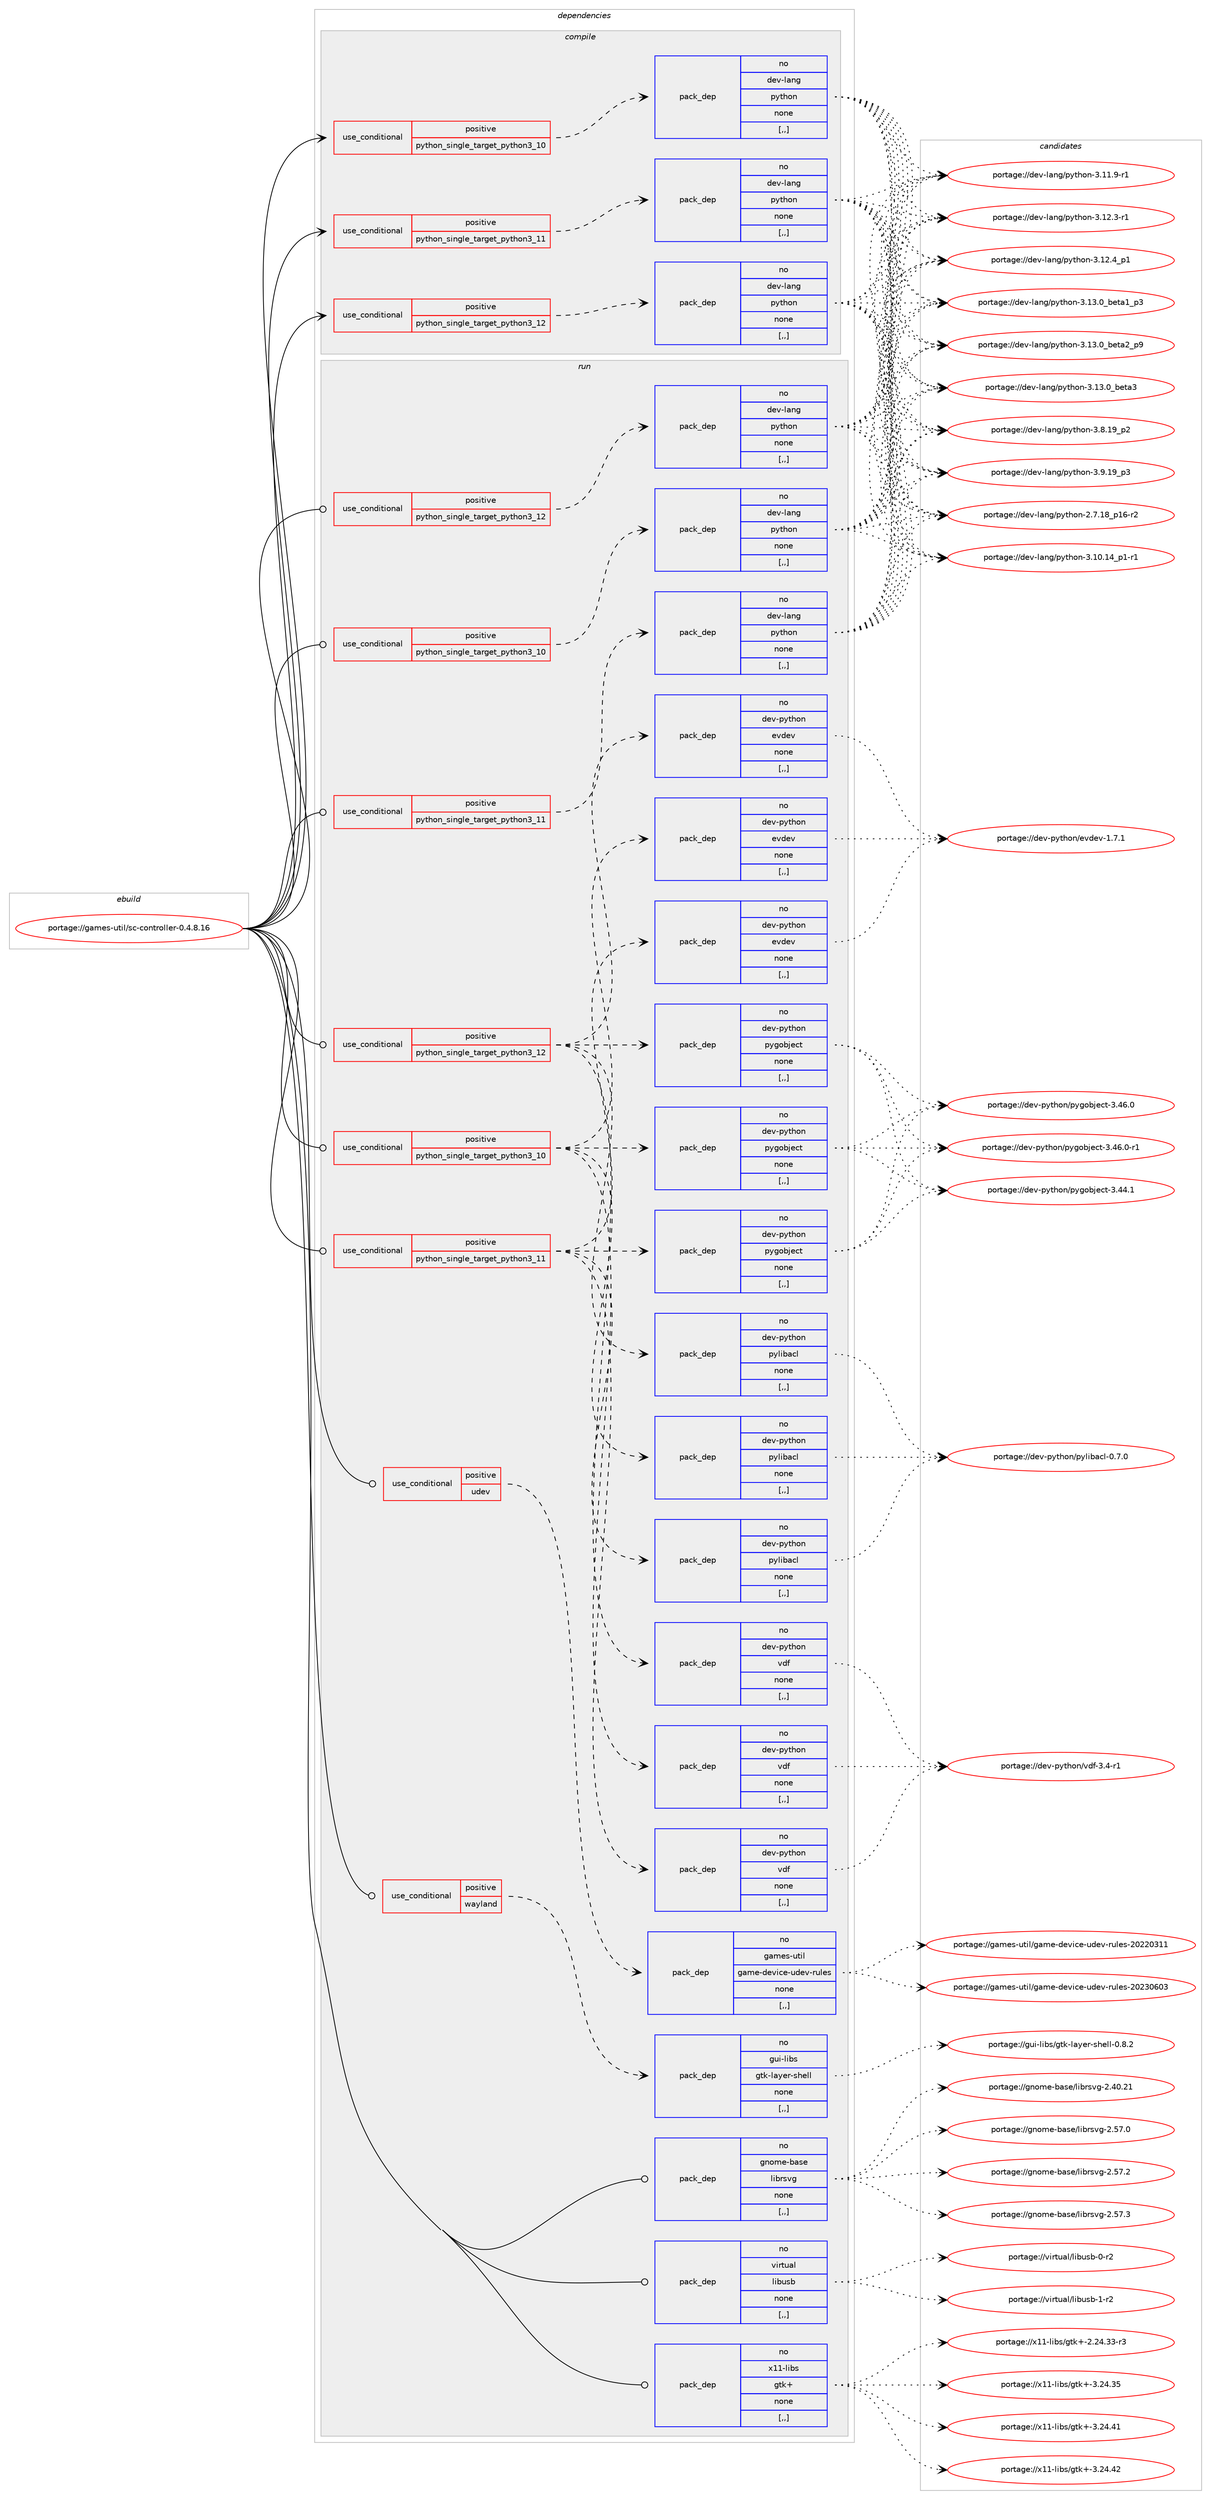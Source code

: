 digraph prolog {

# *************
# Graph options
# *************

newrank=true;
concentrate=true;
compound=true;
graph [rankdir=LR,fontname=Helvetica,fontsize=10,ranksep=1.5];#, ranksep=2.5, nodesep=0.2];
edge  [arrowhead=vee];
node  [fontname=Helvetica,fontsize=10];

# **********
# The ebuild
# **********

subgraph cluster_leftcol {
color=gray;
rank=same;
label=<<i>ebuild</i>>;
id [label="portage://games-util/sc-controller-0.4.8.16", color=red, width=4, href="../games-util/sc-controller-0.4.8.16.svg"];
}

# ****************
# The dependencies
# ****************

subgraph cluster_midcol {
color=gray;
label=<<i>dependencies</i>>;
subgraph cluster_compile {
fillcolor="#eeeeee";
style=filled;
label=<<i>compile</i>>;
subgraph cond63595 {
dependency231580 [label=<<TABLE BORDER="0" CELLBORDER="1" CELLSPACING="0" CELLPADDING="4"><TR><TD ROWSPAN="3" CELLPADDING="10">use_conditional</TD></TR><TR><TD>positive</TD></TR><TR><TD>python_single_target_python3_10</TD></TR></TABLE>>, shape=none, color=red];
subgraph pack166473 {
dependency231581 [label=<<TABLE BORDER="0" CELLBORDER="1" CELLSPACING="0" CELLPADDING="4" WIDTH="220"><TR><TD ROWSPAN="6" CELLPADDING="30">pack_dep</TD></TR><TR><TD WIDTH="110">no</TD></TR><TR><TD>dev-lang</TD></TR><TR><TD>python</TD></TR><TR><TD>none</TD></TR><TR><TD>[,,]</TD></TR></TABLE>>, shape=none, color=blue];
}
dependency231580:e -> dependency231581:w [weight=20,style="dashed",arrowhead="vee"];
}
id:e -> dependency231580:w [weight=20,style="solid",arrowhead="vee"];
subgraph cond63596 {
dependency231582 [label=<<TABLE BORDER="0" CELLBORDER="1" CELLSPACING="0" CELLPADDING="4"><TR><TD ROWSPAN="3" CELLPADDING="10">use_conditional</TD></TR><TR><TD>positive</TD></TR><TR><TD>python_single_target_python3_11</TD></TR></TABLE>>, shape=none, color=red];
subgraph pack166474 {
dependency231583 [label=<<TABLE BORDER="0" CELLBORDER="1" CELLSPACING="0" CELLPADDING="4" WIDTH="220"><TR><TD ROWSPAN="6" CELLPADDING="30">pack_dep</TD></TR><TR><TD WIDTH="110">no</TD></TR><TR><TD>dev-lang</TD></TR><TR><TD>python</TD></TR><TR><TD>none</TD></TR><TR><TD>[,,]</TD></TR></TABLE>>, shape=none, color=blue];
}
dependency231582:e -> dependency231583:w [weight=20,style="dashed",arrowhead="vee"];
}
id:e -> dependency231582:w [weight=20,style="solid",arrowhead="vee"];
subgraph cond63597 {
dependency231584 [label=<<TABLE BORDER="0" CELLBORDER="1" CELLSPACING="0" CELLPADDING="4"><TR><TD ROWSPAN="3" CELLPADDING="10">use_conditional</TD></TR><TR><TD>positive</TD></TR><TR><TD>python_single_target_python3_12</TD></TR></TABLE>>, shape=none, color=red];
subgraph pack166475 {
dependency231585 [label=<<TABLE BORDER="0" CELLBORDER="1" CELLSPACING="0" CELLPADDING="4" WIDTH="220"><TR><TD ROWSPAN="6" CELLPADDING="30">pack_dep</TD></TR><TR><TD WIDTH="110">no</TD></TR><TR><TD>dev-lang</TD></TR><TR><TD>python</TD></TR><TR><TD>none</TD></TR><TR><TD>[,,]</TD></TR></TABLE>>, shape=none, color=blue];
}
dependency231584:e -> dependency231585:w [weight=20,style="dashed",arrowhead="vee"];
}
id:e -> dependency231584:w [weight=20,style="solid",arrowhead="vee"];
}
subgraph cluster_compileandrun {
fillcolor="#eeeeee";
style=filled;
label=<<i>compile and run</i>>;
}
subgraph cluster_run {
fillcolor="#eeeeee";
style=filled;
label=<<i>run</i>>;
subgraph cond63598 {
dependency231586 [label=<<TABLE BORDER="0" CELLBORDER="1" CELLSPACING="0" CELLPADDING="4"><TR><TD ROWSPAN="3" CELLPADDING="10">use_conditional</TD></TR><TR><TD>positive</TD></TR><TR><TD>python_single_target_python3_10</TD></TR></TABLE>>, shape=none, color=red];
subgraph pack166476 {
dependency231587 [label=<<TABLE BORDER="0" CELLBORDER="1" CELLSPACING="0" CELLPADDING="4" WIDTH="220"><TR><TD ROWSPAN="6" CELLPADDING="30">pack_dep</TD></TR><TR><TD WIDTH="110">no</TD></TR><TR><TD>dev-lang</TD></TR><TR><TD>python</TD></TR><TR><TD>none</TD></TR><TR><TD>[,,]</TD></TR></TABLE>>, shape=none, color=blue];
}
dependency231586:e -> dependency231587:w [weight=20,style="dashed",arrowhead="vee"];
}
id:e -> dependency231586:w [weight=20,style="solid",arrowhead="odot"];
subgraph cond63599 {
dependency231588 [label=<<TABLE BORDER="0" CELLBORDER="1" CELLSPACING="0" CELLPADDING="4"><TR><TD ROWSPAN="3" CELLPADDING="10">use_conditional</TD></TR><TR><TD>positive</TD></TR><TR><TD>python_single_target_python3_10</TD></TR></TABLE>>, shape=none, color=red];
subgraph pack166477 {
dependency231589 [label=<<TABLE BORDER="0" CELLBORDER="1" CELLSPACING="0" CELLPADDING="4" WIDTH="220"><TR><TD ROWSPAN="6" CELLPADDING="30">pack_dep</TD></TR><TR><TD WIDTH="110">no</TD></TR><TR><TD>dev-python</TD></TR><TR><TD>evdev</TD></TR><TR><TD>none</TD></TR><TR><TD>[,,]</TD></TR></TABLE>>, shape=none, color=blue];
}
dependency231588:e -> dependency231589:w [weight=20,style="dashed",arrowhead="vee"];
subgraph pack166478 {
dependency231590 [label=<<TABLE BORDER="0" CELLBORDER="1" CELLSPACING="0" CELLPADDING="4" WIDTH="220"><TR><TD ROWSPAN="6" CELLPADDING="30">pack_dep</TD></TR><TR><TD WIDTH="110">no</TD></TR><TR><TD>dev-python</TD></TR><TR><TD>pygobject</TD></TR><TR><TD>none</TD></TR><TR><TD>[,,]</TD></TR></TABLE>>, shape=none, color=blue];
}
dependency231588:e -> dependency231590:w [weight=20,style="dashed",arrowhead="vee"];
subgraph pack166479 {
dependency231591 [label=<<TABLE BORDER="0" CELLBORDER="1" CELLSPACING="0" CELLPADDING="4" WIDTH="220"><TR><TD ROWSPAN="6" CELLPADDING="30">pack_dep</TD></TR><TR><TD WIDTH="110">no</TD></TR><TR><TD>dev-python</TD></TR><TR><TD>pylibacl</TD></TR><TR><TD>none</TD></TR><TR><TD>[,,]</TD></TR></TABLE>>, shape=none, color=blue];
}
dependency231588:e -> dependency231591:w [weight=20,style="dashed",arrowhead="vee"];
subgraph pack166480 {
dependency231592 [label=<<TABLE BORDER="0" CELLBORDER="1" CELLSPACING="0" CELLPADDING="4" WIDTH="220"><TR><TD ROWSPAN="6" CELLPADDING="30">pack_dep</TD></TR><TR><TD WIDTH="110">no</TD></TR><TR><TD>dev-python</TD></TR><TR><TD>vdf</TD></TR><TR><TD>none</TD></TR><TR><TD>[,,]</TD></TR></TABLE>>, shape=none, color=blue];
}
dependency231588:e -> dependency231592:w [weight=20,style="dashed",arrowhead="vee"];
}
id:e -> dependency231588:w [weight=20,style="solid",arrowhead="odot"];
subgraph cond63600 {
dependency231593 [label=<<TABLE BORDER="0" CELLBORDER="1" CELLSPACING="0" CELLPADDING="4"><TR><TD ROWSPAN="3" CELLPADDING="10">use_conditional</TD></TR><TR><TD>positive</TD></TR><TR><TD>python_single_target_python3_11</TD></TR></TABLE>>, shape=none, color=red];
subgraph pack166481 {
dependency231594 [label=<<TABLE BORDER="0" CELLBORDER="1" CELLSPACING="0" CELLPADDING="4" WIDTH="220"><TR><TD ROWSPAN="6" CELLPADDING="30">pack_dep</TD></TR><TR><TD WIDTH="110">no</TD></TR><TR><TD>dev-lang</TD></TR><TR><TD>python</TD></TR><TR><TD>none</TD></TR><TR><TD>[,,]</TD></TR></TABLE>>, shape=none, color=blue];
}
dependency231593:e -> dependency231594:w [weight=20,style="dashed",arrowhead="vee"];
}
id:e -> dependency231593:w [weight=20,style="solid",arrowhead="odot"];
subgraph cond63601 {
dependency231595 [label=<<TABLE BORDER="0" CELLBORDER="1" CELLSPACING="0" CELLPADDING="4"><TR><TD ROWSPAN="3" CELLPADDING="10">use_conditional</TD></TR><TR><TD>positive</TD></TR><TR><TD>python_single_target_python3_11</TD></TR></TABLE>>, shape=none, color=red];
subgraph pack166482 {
dependency231596 [label=<<TABLE BORDER="0" CELLBORDER="1" CELLSPACING="0" CELLPADDING="4" WIDTH="220"><TR><TD ROWSPAN="6" CELLPADDING="30">pack_dep</TD></TR><TR><TD WIDTH="110">no</TD></TR><TR><TD>dev-python</TD></TR><TR><TD>evdev</TD></TR><TR><TD>none</TD></TR><TR><TD>[,,]</TD></TR></TABLE>>, shape=none, color=blue];
}
dependency231595:e -> dependency231596:w [weight=20,style="dashed",arrowhead="vee"];
subgraph pack166483 {
dependency231597 [label=<<TABLE BORDER="0" CELLBORDER="1" CELLSPACING="0" CELLPADDING="4" WIDTH="220"><TR><TD ROWSPAN="6" CELLPADDING="30">pack_dep</TD></TR><TR><TD WIDTH="110">no</TD></TR><TR><TD>dev-python</TD></TR><TR><TD>pygobject</TD></TR><TR><TD>none</TD></TR><TR><TD>[,,]</TD></TR></TABLE>>, shape=none, color=blue];
}
dependency231595:e -> dependency231597:w [weight=20,style="dashed",arrowhead="vee"];
subgraph pack166484 {
dependency231598 [label=<<TABLE BORDER="0" CELLBORDER="1" CELLSPACING="0" CELLPADDING="4" WIDTH="220"><TR><TD ROWSPAN="6" CELLPADDING="30">pack_dep</TD></TR><TR><TD WIDTH="110">no</TD></TR><TR><TD>dev-python</TD></TR><TR><TD>pylibacl</TD></TR><TR><TD>none</TD></TR><TR><TD>[,,]</TD></TR></TABLE>>, shape=none, color=blue];
}
dependency231595:e -> dependency231598:w [weight=20,style="dashed",arrowhead="vee"];
subgraph pack166485 {
dependency231599 [label=<<TABLE BORDER="0" CELLBORDER="1" CELLSPACING="0" CELLPADDING="4" WIDTH="220"><TR><TD ROWSPAN="6" CELLPADDING="30">pack_dep</TD></TR><TR><TD WIDTH="110">no</TD></TR><TR><TD>dev-python</TD></TR><TR><TD>vdf</TD></TR><TR><TD>none</TD></TR><TR><TD>[,,]</TD></TR></TABLE>>, shape=none, color=blue];
}
dependency231595:e -> dependency231599:w [weight=20,style="dashed",arrowhead="vee"];
}
id:e -> dependency231595:w [weight=20,style="solid",arrowhead="odot"];
subgraph cond63602 {
dependency231600 [label=<<TABLE BORDER="0" CELLBORDER="1" CELLSPACING="0" CELLPADDING="4"><TR><TD ROWSPAN="3" CELLPADDING="10">use_conditional</TD></TR><TR><TD>positive</TD></TR><TR><TD>python_single_target_python3_12</TD></TR></TABLE>>, shape=none, color=red];
subgraph pack166486 {
dependency231601 [label=<<TABLE BORDER="0" CELLBORDER="1" CELLSPACING="0" CELLPADDING="4" WIDTH="220"><TR><TD ROWSPAN="6" CELLPADDING="30">pack_dep</TD></TR><TR><TD WIDTH="110">no</TD></TR><TR><TD>dev-lang</TD></TR><TR><TD>python</TD></TR><TR><TD>none</TD></TR><TR><TD>[,,]</TD></TR></TABLE>>, shape=none, color=blue];
}
dependency231600:e -> dependency231601:w [weight=20,style="dashed",arrowhead="vee"];
}
id:e -> dependency231600:w [weight=20,style="solid",arrowhead="odot"];
subgraph cond63603 {
dependency231602 [label=<<TABLE BORDER="0" CELLBORDER="1" CELLSPACING="0" CELLPADDING="4"><TR><TD ROWSPAN="3" CELLPADDING="10">use_conditional</TD></TR><TR><TD>positive</TD></TR><TR><TD>python_single_target_python3_12</TD></TR></TABLE>>, shape=none, color=red];
subgraph pack166487 {
dependency231603 [label=<<TABLE BORDER="0" CELLBORDER="1" CELLSPACING="0" CELLPADDING="4" WIDTH="220"><TR><TD ROWSPAN="6" CELLPADDING="30">pack_dep</TD></TR><TR><TD WIDTH="110">no</TD></TR><TR><TD>dev-python</TD></TR><TR><TD>evdev</TD></TR><TR><TD>none</TD></TR><TR><TD>[,,]</TD></TR></TABLE>>, shape=none, color=blue];
}
dependency231602:e -> dependency231603:w [weight=20,style="dashed",arrowhead="vee"];
subgraph pack166488 {
dependency231604 [label=<<TABLE BORDER="0" CELLBORDER="1" CELLSPACING="0" CELLPADDING="4" WIDTH="220"><TR><TD ROWSPAN="6" CELLPADDING="30">pack_dep</TD></TR><TR><TD WIDTH="110">no</TD></TR><TR><TD>dev-python</TD></TR><TR><TD>pygobject</TD></TR><TR><TD>none</TD></TR><TR><TD>[,,]</TD></TR></TABLE>>, shape=none, color=blue];
}
dependency231602:e -> dependency231604:w [weight=20,style="dashed",arrowhead="vee"];
subgraph pack166489 {
dependency231605 [label=<<TABLE BORDER="0" CELLBORDER="1" CELLSPACING="0" CELLPADDING="4" WIDTH="220"><TR><TD ROWSPAN="6" CELLPADDING="30">pack_dep</TD></TR><TR><TD WIDTH="110">no</TD></TR><TR><TD>dev-python</TD></TR><TR><TD>pylibacl</TD></TR><TR><TD>none</TD></TR><TR><TD>[,,]</TD></TR></TABLE>>, shape=none, color=blue];
}
dependency231602:e -> dependency231605:w [weight=20,style="dashed",arrowhead="vee"];
subgraph pack166490 {
dependency231606 [label=<<TABLE BORDER="0" CELLBORDER="1" CELLSPACING="0" CELLPADDING="4" WIDTH="220"><TR><TD ROWSPAN="6" CELLPADDING="30">pack_dep</TD></TR><TR><TD WIDTH="110">no</TD></TR><TR><TD>dev-python</TD></TR><TR><TD>vdf</TD></TR><TR><TD>none</TD></TR><TR><TD>[,,]</TD></TR></TABLE>>, shape=none, color=blue];
}
dependency231602:e -> dependency231606:w [weight=20,style="dashed",arrowhead="vee"];
}
id:e -> dependency231602:w [weight=20,style="solid",arrowhead="odot"];
subgraph cond63604 {
dependency231607 [label=<<TABLE BORDER="0" CELLBORDER="1" CELLSPACING="0" CELLPADDING="4"><TR><TD ROWSPAN="3" CELLPADDING="10">use_conditional</TD></TR><TR><TD>positive</TD></TR><TR><TD>udev</TD></TR></TABLE>>, shape=none, color=red];
subgraph pack166491 {
dependency231608 [label=<<TABLE BORDER="0" CELLBORDER="1" CELLSPACING="0" CELLPADDING="4" WIDTH="220"><TR><TD ROWSPAN="6" CELLPADDING="30">pack_dep</TD></TR><TR><TD WIDTH="110">no</TD></TR><TR><TD>games-util</TD></TR><TR><TD>game-device-udev-rules</TD></TR><TR><TD>none</TD></TR><TR><TD>[,,]</TD></TR></TABLE>>, shape=none, color=blue];
}
dependency231607:e -> dependency231608:w [weight=20,style="dashed",arrowhead="vee"];
}
id:e -> dependency231607:w [weight=20,style="solid",arrowhead="odot"];
subgraph cond63605 {
dependency231609 [label=<<TABLE BORDER="0" CELLBORDER="1" CELLSPACING="0" CELLPADDING="4"><TR><TD ROWSPAN="3" CELLPADDING="10">use_conditional</TD></TR><TR><TD>positive</TD></TR><TR><TD>wayland</TD></TR></TABLE>>, shape=none, color=red];
subgraph pack166492 {
dependency231610 [label=<<TABLE BORDER="0" CELLBORDER="1" CELLSPACING="0" CELLPADDING="4" WIDTH="220"><TR><TD ROWSPAN="6" CELLPADDING="30">pack_dep</TD></TR><TR><TD WIDTH="110">no</TD></TR><TR><TD>gui-libs</TD></TR><TR><TD>gtk-layer-shell</TD></TR><TR><TD>none</TD></TR><TR><TD>[,,]</TD></TR></TABLE>>, shape=none, color=blue];
}
dependency231609:e -> dependency231610:w [weight=20,style="dashed",arrowhead="vee"];
}
id:e -> dependency231609:w [weight=20,style="solid",arrowhead="odot"];
subgraph pack166493 {
dependency231611 [label=<<TABLE BORDER="0" CELLBORDER="1" CELLSPACING="0" CELLPADDING="4" WIDTH="220"><TR><TD ROWSPAN="6" CELLPADDING="30">pack_dep</TD></TR><TR><TD WIDTH="110">no</TD></TR><TR><TD>gnome-base</TD></TR><TR><TD>librsvg</TD></TR><TR><TD>none</TD></TR><TR><TD>[,,]</TD></TR></TABLE>>, shape=none, color=blue];
}
id:e -> dependency231611:w [weight=20,style="solid",arrowhead="odot"];
subgraph pack166494 {
dependency231612 [label=<<TABLE BORDER="0" CELLBORDER="1" CELLSPACING="0" CELLPADDING="4" WIDTH="220"><TR><TD ROWSPAN="6" CELLPADDING="30">pack_dep</TD></TR><TR><TD WIDTH="110">no</TD></TR><TR><TD>virtual</TD></TR><TR><TD>libusb</TD></TR><TR><TD>none</TD></TR><TR><TD>[,,]</TD></TR></TABLE>>, shape=none, color=blue];
}
id:e -> dependency231612:w [weight=20,style="solid",arrowhead="odot"];
subgraph pack166495 {
dependency231613 [label=<<TABLE BORDER="0" CELLBORDER="1" CELLSPACING="0" CELLPADDING="4" WIDTH="220"><TR><TD ROWSPAN="6" CELLPADDING="30">pack_dep</TD></TR><TR><TD WIDTH="110">no</TD></TR><TR><TD>x11-libs</TD></TR><TR><TD>gtk+</TD></TR><TR><TD>none</TD></TR><TR><TD>[,,]</TD></TR></TABLE>>, shape=none, color=blue];
}
id:e -> dependency231613:w [weight=20,style="solid",arrowhead="odot"];
}
}

# **************
# The candidates
# **************

subgraph cluster_choices {
rank=same;
color=gray;
label=<<i>candidates</i>>;

subgraph choice166473 {
color=black;
nodesep=1;
choice100101118451089711010347112121116104111110455046554649569511249544511450 [label="portage://dev-lang/python-2.7.18_p16-r2", color=red, width=4,href="../dev-lang/python-2.7.18_p16-r2.svg"];
choice100101118451089711010347112121116104111110455146494846495295112494511449 [label="portage://dev-lang/python-3.10.14_p1-r1", color=red, width=4,href="../dev-lang/python-3.10.14_p1-r1.svg"];
choice100101118451089711010347112121116104111110455146494946574511449 [label="portage://dev-lang/python-3.11.9-r1", color=red, width=4,href="../dev-lang/python-3.11.9-r1.svg"];
choice100101118451089711010347112121116104111110455146495046514511449 [label="portage://dev-lang/python-3.12.3-r1", color=red, width=4,href="../dev-lang/python-3.12.3-r1.svg"];
choice100101118451089711010347112121116104111110455146495046529511249 [label="portage://dev-lang/python-3.12.4_p1", color=red, width=4,href="../dev-lang/python-3.12.4_p1.svg"];
choice10010111845108971101034711212111610411111045514649514648959810111697499511251 [label="portage://dev-lang/python-3.13.0_beta1_p3", color=red, width=4,href="../dev-lang/python-3.13.0_beta1_p3.svg"];
choice10010111845108971101034711212111610411111045514649514648959810111697509511257 [label="portage://dev-lang/python-3.13.0_beta2_p9", color=red, width=4,href="../dev-lang/python-3.13.0_beta2_p9.svg"];
choice1001011184510897110103471121211161041111104551464951464895981011169751 [label="portage://dev-lang/python-3.13.0_beta3", color=red, width=4,href="../dev-lang/python-3.13.0_beta3.svg"];
choice100101118451089711010347112121116104111110455146564649579511250 [label="portage://dev-lang/python-3.8.19_p2", color=red, width=4,href="../dev-lang/python-3.8.19_p2.svg"];
choice100101118451089711010347112121116104111110455146574649579511251 [label="portage://dev-lang/python-3.9.19_p3", color=red, width=4,href="../dev-lang/python-3.9.19_p3.svg"];
dependency231581:e -> choice100101118451089711010347112121116104111110455046554649569511249544511450:w [style=dotted,weight="100"];
dependency231581:e -> choice100101118451089711010347112121116104111110455146494846495295112494511449:w [style=dotted,weight="100"];
dependency231581:e -> choice100101118451089711010347112121116104111110455146494946574511449:w [style=dotted,weight="100"];
dependency231581:e -> choice100101118451089711010347112121116104111110455146495046514511449:w [style=dotted,weight="100"];
dependency231581:e -> choice100101118451089711010347112121116104111110455146495046529511249:w [style=dotted,weight="100"];
dependency231581:e -> choice10010111845108971101034711212111610411111045514649514648959810111697499511251:w [style=dotted,weight="100"];
dependency231581:e -> choice10010111845108971101034711212111610411111045514649514648959810111697509511257:w [style=dotted,weight="100"];
dependency231581:e -> choice1001011184510897110103471121211161041111104551464951464895981011169751:w [style=dotted,weight="100"];
dependency231581:e -> choice100101118451089711010347112121116104111110455146564649579511250:w [style=dotted,weight="100"];
dependency231581:e -> choice100101118451089711010347112121116104111110455146574649579511251:w [style=dotted,weight="100"];
}
subgraph choice166474 {
color=black;
nodesep=1;
choice100101118451089711010347112121116104111110455046554649569511249544511450 [label="portage://dev-lang/python-2.7.18_p16-r2", color=red, width=4,href="../dev-lang/python-2.7.18_p16-r2.svg"];
choice100101118451089711010347112121116104111110455146494846495295112494511449 [label="portage://dev-lang/python-3.10.14_p1-r1", color=red, width=4,href="../dev-lang/python-3.10.14_p1-r1.svg"];
choice100101118451089711010347112121116104111110455146494946574511449 [label="portage://dev-lang/python-3.11.9-r1", color=red, width=4,href="../dev-lang/python-3.11.9-r1.svg"];
choice100101118451089711010347112121116104111110455146495046514511449 [label="portage://dev-lang/python-3.12.3-r1", color=red, width=4,href="../dev-lang/python-3.12.3-r1.svg"];
choice100101118451089711010347112121116104111110455146495046529511249 [label="portage://dev-lang/python-3.12.4_p1", color=red, width=4,href="../dev-lang/python-3.12.4_p1.svg"];
choice10010111845108971101034711212111610411111045514649514648959810111697499511251 [label="portage://dev-lang/python-3.13.0_beta1_p3", color=red, width=4,href="../dev-lang/python-3.13.0_beta1_p3.svg"];
choice10010111845108971101034711212111610411111045514649514648959810111697509511257 [label="portage://dev-lang/python-3.13.0_beta2_p9", color=red, width=4,href="../dev-lang/python-3.13.0_beta2_p9.svg"];
choice1001011184510897110103471121211161041111104551464951464895981011169751 [label="portage://dev-lang/python-3.13.0_beta3", color=red, width=4,href="../dev-lang/python-3.13.0_beta3.svg"];
choice100101118451089711010347112121116104111110455146564649579511250 [label="portage://dev-lang/python-3.8.19_p2", color=red, width=4,href="../dev-lang/python-3.8.19_p2.svg"];
choice100101118451089711010347112121116104111110455146574649579511251 [label="portage://dev-lang/python-3.9.19_p3", color=red, width=4,href="../dev-lang/python-3.9.19_p3.svg"];
dependency231583:e -> choice100101118451089711010347112121116104111110455046554649569511249544511450:w [style=dotted,weight="100"];
dependency231583:e -> choice100101118451089711010347112121116104111110455146494846495295112494511449:w [style=dotted,weight="100"];
dependency231583:e -> choice100101118451089711010347112121116104111110455146494946574511449:w [style=dotted,weight="100"];
dependency231583:e -> choice100101118451089711010347112121116104111110455146495046514511449:w [style=dotted,weight="100"];
dependency231583:e -> choice100101118451089711010347112121116104111110455146495046529511249:w [style=dotted,weight="100"];
dependency231583:e -> choice10010111845108971101034711212111610411111045514649514648959810111697499511251:w [style=dotted,weight="100"];
dependency231583:e -> choice10010111845108971101034711212111610411111045514649514648959810111697509511257:w [style=dotted,weight="100"];
dependency231583:e -> choice1001011184510897110103471121211161041111104551464951464895981011169751:w [style=dotted,weight="100"];
dependency231583:e -> choice100101118451089711010347112121116104111110455146564649579511250:w [style=dotted,weight="100"];
dependency231583:e -> choice100101118451089711010347112121116104111110455146574649579511251:w [style=dotted,weight="100"];
}
subgraph choice166475 {
color=black;
nodesep=1;
choice100101118451089711010347112121116104111110455046554649569511249544511450 [label="portage://dev-lang/python-2.7.18_p16-r2", color=red, width=4,href="../dev-lang/python-2.7.18_p16-r2.svg"];
choice100101118451089711010347112121116104111110455146494846495295112494511449 [label="portage://dev-lang/python-3.10.14_p1-r1", color=red, width=4,href="../dev-lang/python-3.10.14_p1-r1.svg"];
choice100101118451089711010347112121116104111110455146494946574511449 [label="portage://dev-lang/python-3.11.9-r1", color=red, width=4,href="../dev-lang/python-3.11.9-r1.svg"];
choice100101118451089711010347112121116104111110455146495046514511449 [label="portage://dev-lang/python-3.12.3-r1", color=red, width=4,href="../dev-lang/python-3.12.3-r1.svg"];
choice100101118451089711010347112121116104111110455146495046529511249 [label="portage://dev-lang/python-3.12.4_p1", color=red, width=4,href="../dev-lang/python-3.12.4_p1.svg"];
choice10010111845108971101034711212111610411111045514649514648959810111697499511251 [label="portage://dev-lang/python-3.13.0_beta1_p3", color=red, width=4,href="../dev-lang/python-3.13.0_beta1_p3.svg"];
choice10010111845108971101034711212111610411111045514649514648959810111697509511257 [label="portage://dev-lang/python-3.13.0_beta2_p9", color=red, width=4,href="../dev-lang/python-3.13.0_beta2_p9.svg"];
choice1001011184510897110103471121211161041111104551464951464895981011169751 [label="portage://dev-lang/python-3.13.0_beta3", color=red, width=4,href="../dev-lang/python-3.13.0_beta3.svg"];
choice100101118451089711010347112121116104111110455146564649579511250 [label="portage://dev-lang/python-3.8.19_p2", color=red, width=4,href="../dev-lang/python-3.8.19_p2.svg"];
choice100101118451089711010347112121116104111110455146574649579511251 [label="portage://dev-lang/python-3.9.19_p3", color=red, width=4,href="../dev-lang/python-3.9.19_p3.svg"];
dependency231585:e -> choice100101118451089711010347112121116104111110455046554649569511249544511450:w [style=dotted,weight="100"];
dependency231585:e -> choice100101118451089711010347112121116104111110455146494846495295112494511449:w [style=dotted,weight="100"];
dependency231585:e -> choice100101118451089711010347112121116104111110455146494946574511449:w [style=dotted,weight="100"];
dependency231585:e -> choice100101118451089711010347112121116104111110455146495046514511449:w [style=dotted,weight="100"];
dependency231585:e -> choice100101118451089711010347112121116104111110455146495046529511249:w [style=dotted,weight="100"];
dependency231585:e -> choice10010111845108971101034711212111610411111045514649514648959810111697499511251:w [style=dotted,weight="100"];
dependency231585:e -> choice10010111845108971101034711212111610411111045514649514648959810111697509511257:w [style=dotted,weight="100"];
dependency231585:e -> choice1001011184510897110103471121211161041111104551464951464895981011169751:w [style=dotted,weight="100"];
dependency231585:e -> choice100101118451089711010347112121116104111110455146564649579511250:w [style=dotted,weight="100"];
dependency231585:e -> choice100101118451089711010347112121116104111110455146574649579511251:w [style=dotted,weight="100"];
}
subgraph choice166476 {
color=black;
nodesep=1;
choice100101118451089711010347112121116104111110455046554649569511249544511450 [label="portage://dev-lang/python-2.7.18_p16-r2", color=red, width=4,href="../dev-lang/python-2.7.18_p16-r2.svg"];
choice100101118451089711010347112121116104111110455146494846495295112494511449 [label="portage://dev-lang/python-3.10.14_p1-r1", color=red, width=4,href="../dev-lang/python-3.10.14_p1-r1.svg"];
choice100101118451089711010347112121116104111110455146494946574511449 [label="portage://dev-lang/python-3.11.9-r1", color=red, width=4,href="../dev-lang/python-3.11.9-r1.svg"];
choice100101118451089711010347112121116104111110455146495046514511449 [label="portage://dev-lang/python-3.12.3-r1", color=red, width=4,href="../dev-lang/python-3.12.3-r1.svg"];
choice100101118451089711010347112121116104111110455146495046529511249 [label="portage://dev-lang/python-3.12.4_p1", color=red, width=4,href="../dev-lang/python-3.12.4_p1.svg"];
choice10010111845108971101034711212111610411111045514649514648959810111697499511251 [label="portage://dev-lang/python-3.13.0_beta1_p3", color=red, width=4,href="../dev-lang/python-3.13.0_beta1_p3.svg"];
choice10010111845108971101034711212111610411111045514649514648959810111697509511257 [label="portage://dev-lang/python-3.13.0_beta2_p9", color=red, width=4,href="../dev-lang/python-3.13.0_beta2_p9.svg"];
choice1001011184510897110103471121211161041111104551464951464895981011169751 [label="portage://dev-lang/python-3.13.0_beta3", color=red, width=4,href="../dev-lang/python-3.13.0_beta3.svg"];
choice100101118451089711010347112121116104111110455146564649579511250 [label="portage://dev-lang/python-3.8.19_p2", color=red, width=4,href="../dev-lang/python-3.8.19_p2.svg"];
choice100101118451089711010347112121116104111110455146574649579511251 [label="portage://dev-lang/python-3.9.19_p3", color=red, width=4,href="../dev-lang/python-3.9.19_p3.svg"];
dependency231587:e -> choice100101118451089711010347112121116104111110455046554649569511249544511450:w [style=dotted,weight="100"];
dependency231587:e -> choice100101118451089711010347112121116104111110455146494846495295112494511449:w [style=dotted,weight="100"];
dependency231587:e -> choice100101118451089711010347112121116104111110455146494946574511449:w [style=dotted,weight="100"];
dependency231587:e -> choice100101118451089711010347112121116104111110455146495046514511449:w [style=dotted,weight="100"];
dependency231587:e -> choice100101118451089711010347112121116104111110455146495046529511249:w [style=dotted,weight="100"];
dependency231587:e -> choice10010111845108971101034711212111610411111045514649514648959810111697499511251:w [style=dotted,weight="100"];
dependency231587:e -> choice10010111845108971101034711212111610411111045514649514648959810111697509511257:w [style=dotted,weight="100"];
dependency231587:e -> choice1001011184510897110103471121211161041111104551464951464895981011169751:w [style=dotted,weight="100"];
dependency231587:e -> choice100101118451089711010347112121116104111110455146564649579511250:w [style=dotted,weight="100"];
dependency231587:e -> choice100101118451089711010347112121116104111110455146574649579511251:w [style=dotted,weight="100"];
}
subgraph choice166477 {
color=black;
nodesep=1;
choice1001011184511212111610411111047101118100101118454946554649 [label="portage://dev-python/evdev-1.7.1", color=red, width=4,href="../dev-python/evdev-1.7.1.svg"];
dependency231589:e -> choice1001011184511212111610411111047101118100101118454946554649:w [style=dotted,weight="100"];
}
subgraph choice166478 {
color=black;
nodesep=1;
choice1001011184511212111610411111047112121103111981061019911645514652524649 [label="portage://dev-python/pygobject-3.44.1", color=red, width=4,href="../dev-python/pygobject-3.44.1.svg"];
choice1001011184511212111610411111047112121103111981061019911645514652544648 [label="portage://dev-python/pygobject-3.46.0", color=red, width=4,href="../dev-python/pygobject-3.46.0.svg"];
choice10010111845112121116104111110471121211031119810610199116455146525446484511449 [label="portage://dev-python/pygobject-3.46.0-r1", color=red, width=4,href="../dev-python/pygobject-3.46.0-r1.svg"];
dependency231590:e -> choice1001011184511212111610411111047112121103111981061019911645514652524649:w [style=dotted,weight="100"];
dependency231590:e -> choice1001011184511212111610411111047112121103111981061019911645514652544648:w [style=dotted,weight="100"];
dependency231590:e -> choice10010111845112121116104111110471121211031119810610199116455146525446484511449:w [style=dotted,weight="100"];
}
subgraph choice166479 {
color=black;
nodesep=1;
choice1001011184511212111610411111047112121108105989799108454846554648 [label="portage://dev-python/pylibacl-0.7.0", color=red, width=4,href="../dev-python/pylibacl-0.7.0.svg"];
dependency231591:e -> choice1001011184511212111610411111047112121108105989799108454846554648:w [style=dotted,weight="100"];
}
subgraph choice166480 {
color=black;
nodesep=1;
choice1001011184511212111610411111047118100102455146524511449 [label="portage://dev-python/vdf-3.4-r1", color=red, width=4,href="../dev-python/vdf-3.4-r1.svg"];
dependency231592:e -> choice1001011184511212111610411111047118100102455146524511449:w [style=dotted,weight="100"];
}
subgraph choice166481 {
color=black;
nodesep=1;
choice100101118451089711010347112121116104111110455046554649569511249544511450 [label="portage://dev-lang/python-2.7.18_p16-r2", color=red, width=4,href="../dev-lang/python-2.7.18_p16-r2.svg"];
choice100101118451089711010347112121116104111110455146494846495295112494511449 [label="portage://dev-lang/python-3.10.14_p1-r1", color=red, width=4,href="../dev-lang/python-3.10.14_p1-r1.svg"];
choice100101118451089711010347112121116104111110455146494946574511449 [label="portage://dev-lang/python-3.11.9-r1", color=red, width=4,href="../dev-lang/python-3.11.9-r1.svg"];
choice100101118451089711010347112121116104111110455146495046514511449 [label="portage://dev-lang/python-3.12.3-r1", color=red, width=4,href="../dev-lang/python-3.12.3-r1.svg"];
choice100101118451089711010347112121116104111110455146495046529511249 [label="portage://dev-lang/python-3.12.4_p1", color=red, width=4,href="../dev-lang/python-3.12.4_p1.svg"];
choice10010111845108971101034711212111610411111045514649514648959810111697499511251 [label="portage://dev-lang/python-3.13.0_beta1_p3", color=red, width=4,href="../dev-lang/python-3.13.0_beta1_p3.svg"];
choice10010111845108971101034711212111610411111045514649514648959810111697509511257 [label="portage://dev-lang/python-3.13.0_beta2_p9", color=red, width=4,href="../dev-lang/python-3.13.0_beta2_p9.svg"];
choice1001011184510897110103471121211161041111104551464951464895981011169751 [label="portage://dev-lang/python-3.13.0_beta3", color=red, width=4,href="../dev-lang/python-3.13.0_beta3.svg"];
choice100101118451089711010347112121116104111110455146564649579511250 [label="portage://dev-lang/python-3.8.19_p2", color=red, width=4,href="../dev-lang/python-3.8.19_p2.svg"];
choice100101118451089711010347112121116104111110455146574649579511251 [label="portage://dev-lang/python-3.9.19_p3", color=red, width=4,href="../dev-lang/python-3.9.19_p3.svg"];
dependency231594:e -> choice100101118451089711010347112121116104111110455046554649569511249544511450:w [style=dotted,weight="100"];
dependency231594:e -> choice100101118451089711010347112121116104111110455146494846495295112494511449:w [style=dotted,weight="100"];
dependency231594:e -> choice100101118451089711010347112121116104111110455146494946574511449:w [style=dotted,weight="100"];
dependency231594:e -> choice100101118451089711010347112121116104111110455146495046514511449:w [style=dotted,weight="100"];
dependency231594:e -> choice100101118451089711010347112121116104111110455146495046529511249:w [style=dotted,weight="100"];
dependency231594:e -> choice10010111845108971101034711212111610411111045514649514648959810111697499511251:w [style=dotted,weight="100"];
dependency231594:e -> choice10010111845108971101034711212111610411111045514649514648959810111697509511257:w [style=dotted,weight="100"];
dependency231594:e -> choice1001011184510897110103471121211161041111104551464951464895981011169751:w [style=dotted,weight="100"];
dependency231594:e -> choice100101118451089711010347112121116104111110455146564649579511250:w [style=dotted,weight="100"];
dependency231594:e -> choice100101118451089711010347112121116104111110455146574649579511251:w [style=dotted,weight="100"];
}
subgraph choice166482 {
color=black;
nodesep=1;
choice1001011184511212111610411111047101118100101118454946554649 [label="portage://dev-python/evdev-1.7.1", color=red, width=4,href="../dev-python/evdev-1.7.1.svg"];
dependency231596:e -> choice1001011184511212111610411111047101118100101118454946554649:w [style=dotted,weight="100"];
}
subgraph choice166483 {
color=black;
nodesep=1;
choice1001011184511212111610411111047112121103111981061019911645514652524649 [label="portage://dev-python/pygobject-3.44.1", color=red, width=4,href="../dev-python/pygobject-3.44.1.svg"];
choice1001011184511212111610411111047112121103111981061019911645514652544648 [label="portage://dev-python/pygobject-3.46.0", color=red, width=4,href="../dev-python/pygobject-3.46.0.svg"];
choice10010111845112121116104111110471121211031119810610199116455146525446484511449 [label="portage://dev-python/pygobject-3.46.0-r1", color=red, width=4,href="../dev-python/pygobject-3.46.0-r1.svg"];
dependency231597:e -> choice1001011184511212111610411111047112121103111981061019911645514652524649:w [style=dotted,weight="100"];
dependency231597:e -> choice1001011184511212111610411111047112121103111981061019911645514652544648:w [style=dotted,weight="100"];
dependency231597:e -> choice10010111845112121116104111110471121211031119810610199116455146525446484511449:w [style=dotted,weight="100"];
}
subgraph choice166484 {
color=black;
nodesep=1;
choice1001011184511212111610411111047112121108105989799108454846554648 [label="portage://dev-python/pylibacl-0.7.0", color=red, width=4,href="../dev-python/pylibacl-0.7.0.svg"];
dependency231598:e -> choice1001011184511212111610411111047112121108105989799108454846554648:w [style=dotted,weight="100"];
}
subgraph choice166485 {
color=black;
nodesep=1;
choice1001011184511212111610411111047118100102455146524511449 [label="portage://dev-python/vdf-3.4-r1", color=red, width=4,href="../dev-python/vdf-3.4-r1.svg"];
dependency231599:e -> choice1001011184511212111610411111047118100102455146524511449:w [style=dotted,weight="100"];
}
subgraph choice166486 {
color=black;
nodesep=1;
choice100101118451089711010347112121116104111110455046554649569511249544511450 [label="portage://dev-lang/python-2.7.18_p16-r2", color=red, width=4,href="../dev-lang/python-2.7.18_p16-r2.svg"];
choice100101118451089711010347112121116104111110455146494846495295112494511449 [label="portage://dev-lang/python-3.10.14_p1-r1", color=red, width=4,href="../dev-lang/python-3.10.14_p1-r1.svg"];
choice100101118451089711010347112121116104111110455146494946574511449 [label="portage://dev-lang/python-3.11.9-r1", color=red, width=4,href="../dev-lang/python-3.11.9-r1.svg"];
choice100101118451089711010347112121116104111110455146495046514511449 [label="portage://dev-lang/python-3.12.3-r1", color=red, width=4,href="../dev-lang/python-3.12.3-r1.svg"];
choice100101118451089711010347112121116104111110455146495046529511249 [label="portage://dev-lang/python-3.12.4_p1", color=red, width=4,href="../dev-lang/python-3.12.4_p1.svg"];
choice10010111845108971101034711212111610411111045514649514648959810111697499511251 [label="portage://dev-lang/python-3.13.0_beta1_p3", color=red, width=4,href="../dev-lang/python-3.13.0_beta1_p3.svg"];
choice10010111845108971101034711212111610411111045514649514648959810111697509511257 [label="portage://dev-lang/python-3.13.0_beta2_p9", color=red, width=4,href="../dev-lang/python-3.13.0_beta2_p9.svg"];
choice1001011184510897110103471121211161041111104551464951464895981011169751 [label="portage://dev-lang/python-3.13.0_beta3", color=red, width=4,href="../dev-lang/python-3.13.0_beta3.svg"];
choice100101118451089711010347112121116104111110455146564649579511250 [label="portage://dev-lang/python-3.8.19_p2", color=red, width=4,href="../dev-lang/python-3.8.19_p2.svg"];
choice100101118451089711010347112121116104111110455146574649579511251 [label="portage://dev-lang/python-3.9.19_p3", color=red, width=4,href="../dev-lang/python-3.9.19_p3.svg"];
dependency231601:e -> choice100101118451089711010347112121116104111110455046554649569511249544511450:w [style=dotted,weight="100"];
dependency231601:e -> choice100101118451089711010347112121116104111110455146494846495295112494511449:w [style=dotted,weight="100"];
dependency231601:e -> choice100101118451089711010347112121116104111110455146494946574511449:w [style=dotted,weight="100"];
dependency231601:e -> choice100101118451089711010347112121116104111110455146495046514511449:w [style=dotted,weight="100"];
dependency231601:e -> choice100101118451089711010347112121116104111110455146495046529511249:w [style=dotted,weight="100"];
dependency231601:e -> choice10010111845108971101034711212111610411111045514649514648959810111697499511251:w [style=dotted,weight="100"];
dependency231601:e -> choice10010111845108971101034711212111610411111045514649514648959810111697509511257:w [style=dotted,weight="100"];
dependency231601:e -> choice1001011184510897110103471121211161041111104551464951464895981011169751:w [style=dotted,weight="100"];
dependency231601:e -> choice100101118451089711010347112121116104111110455146564649579511250:w [style=dotted,weight="100"];
dependency231601:e -> choice100101118451089711010347112121116104111110455146574649579511251:w [style=dotted,weight="100"];
}
subgraph choice166487 {
color=black;
nodesep=1;
choice1001011184511212111610411111047101118100101118454946554649 [label="portage://dev-python/evdev-1.7.1", color=red, width=4,href="../dev-python/evdev-1.7.1.svg"];
dependency231603:e -> choice1001011184511212111610411111047101118100101118454946554649:w [style=dotted,weight="100"];
}
subgraph choice166488 {
color=black;
nodesep=1;
choice1001011184511212111610411111047112121103111981061019911645514652524649 [label="portage://dev-python/pygobject-3.44.1", color=red, width=4,href="../dev-python/pygobject-3.44.1.svg"];
choice1001011184511212111610411111047112121103111981061019911645514652544648 [label="portage://dev-python/pygobject-3.46.0", color=red, width=4,href="../dev-python/pygobject-3.46.0.svg"];
choice10010111845112121116104111110471121211031119810610199116455146525446484511449 [label="portage://dev-python/pygobject-3.46.0-r1", color=red, width=4,href="../dev-python/pygobject-3.46.0-r1.svg"];
dependency231604:e -> choice1001011184511212111610411111047112121103111981061019911645514652524649:w [style=dotted,weight="100"];
dependency231604:e -> choice1001011184511212111610411111047112121103111981061019911645514652544648:w [style=dotted,weight="100"];
dependency231604:e -> choice10010111845112121116104111110471121211031119810610199116455146525446484511449:w [style=dotted,weight="100"];
}
subgraph choice166489 {
color=black;
nodesep=1;
choice1001011184511212111610411111047112121108105989799108454846554648 [label="portage://dev-python/pylibacl-0.7.0", color=red, width=4,href="../dev-python/pylibacl-0.7.0.svg"];
dependency231605:e -> choice1001011184511212111610411111047112121108105989799108454846554648:w [style=dotted,weight="100"];
}
subgraph choice166490 {
color=black;
nodesep=1;
choice1001011184511212111610411111047118100102455146524511449 [label="portage://dev-python/vdf-3.4-r1", color=red, width=4,href="../dev-python/vdf-3.4-r1.svg"];
dependency231606:e -> choice1001011184511212111610411111047118100102455146524511449:w [style=dotted,weight="100"];
}
subgraph choice166491 {
color=black;
nodesep=1;
choice1039710910111545117116105108471039710910145100101118105991014511710010111845114117108101115455048505048514949 [label="portage://games-util/game-device-udev-rules-20220311", color=red, width=4,href="../games-util/game-device-udev-rules-20220311.svg"];
choice1039710910111545117116105108471039710910145100101118105991014511710010111845114117108101115455048505148544851 [label="portage://games-util/game-device-udev-rules-20230603", color=red, width=4,href="../games-util/game-device-udev-rules-20230603.svg"];
dependency231608:e -> choice1039710910111545117116105108471039710910145100101118105991014511710010111845114117108101115455048505048514949:w [style=dotted,weight="100"];
dependency231608:e -> choice1039710910111545117116105108471039710910145100101118105991014511710010111845114117108101115455048505148544851:w [style=dotted,weight="100"];
}
subgraph choice166492 {
color=black;
nodesep=1;
choice103117105451081059811547103116107451089712110111445115104101108108454846564650 [label="portage://gui-libs/gtk-layer-shell-0.8.2", color=red, width=4,href="../gui-libs/gtk-layer-shell-0.8.2.svg"];
dependency231610:e -> choice103117105451081059811547103116107451089712110111445115104101108108454846564650:w [style=dotted,weight="100"];
}
subgraph choice166493 {
color=black;
nodesep=1;
choice10311011110910145989711510147108105981141151181034550465248465049 [label="portage://gnome-base/librsvg-2.40.21", color=red, width=4,href="../gnome-base/librsvg-2.40.21.svg"];
choice103110111109101459897115101471081059811411511810345504653554648 [label="portage://gnome-base/librsvg-2.57.0", color=red, width=4,href="../gnome-base/librsvg-2.57.0.svg"];
choice103110111109101459897115101471081059811411511810345504653554650 [label="portage://gnome-base/librsvg-2.57.2", color=red, width=4,href="../gnome-base/librsvg-2.57.2.svg"];
choice103110111109101459897115101471081059811411511810345504653554651 [label="portage://gnome-base/librsvg-2.57.3", color=red, width=4,href="../gnome-base/librsvg-2.57.3.svg"];
dependency231611:e -> choice10311011110910145989711510147108105981141151181034550465248465049:w [style=dotted,weight="100"];
dependency231611:e -> choice103110111109101459897115101471081059811411511810345504653554648:w [style=dotted,weight="100"];
dependency231611:e -> choice103110111109101459897115101471081059811411511810345504653554650:w [style=dotted,weight="100"];
dependency231611:e -> choice103110111109101459897115101471081059811411511810345504653554651:w [style=dotted,weight="100"];
}
subgraph choice166494 {
color=black;
nodesep=1;
choice1181051141161179710847108105981171159845484511450 [label="portage://virtual/libusb-0-r2", color=red, width=4,href="../virtual/libusb-0-r2.svg"];
choice1181051141161179710847108105981171159845494511450 [label="portage://virtual/libusb-1-r2", color=red, width=4,href="../virtual/libusb-1-r2.svg"];
dependency231612:e -> choice1181051141161179710847108105981171159845484511450:w [style=dotted,weight="100"];
dependency231612:e -> choice1181051141161179710847108105981171159845494511450:w [style=dotted,weight="100"];
}
subgraph choice166495 {
color=black;
nodesep=1;
choice12049494510810598115471031161074345504650524651514511451 [label="portage://x11-libs/gtk+-2.24.33-r3", color=red, width=4,href="../x11-libs/gtk+-2.24.33-r3.svg"];
choice1204949451081059811547103116107434551465052465153 [label="portage://x11-libs/gtk+-3.24.35", color=red, width=4,href="../x11-libs/gtk+-3.24.35.svg"];
choice1204949451081059811547103116107434551465052465249 [label="portage://x11-libs/gtk+-3.24.41", color=red, width=4,href="../x11-libs/gtk+-3.24.41.svg"];
choice1204949451081059811547103116107434551465052465250 [label="portage://x11-libs/gtk+-3.24.42", color=red, width=4,href="../x11-libs/gtk+-3.24.42.svg"];
dependency231613:e -> choice12049494510810598115471031161074345504650524651514511451:w [style=dotted,weight="100"];
dependency231613:e -> choice1204949451081059811547103116107434551465052465153:w [style=dotted,weight="100"];
dependency231613:e -> choice1204949451081059811547103116107434551465052465249:w [style=dotted,weight="100"];
dependency231613:e -> choice1204949451081059811547103116107434551465052465250:w [style=dotted,weight="100"];
}
}

}
